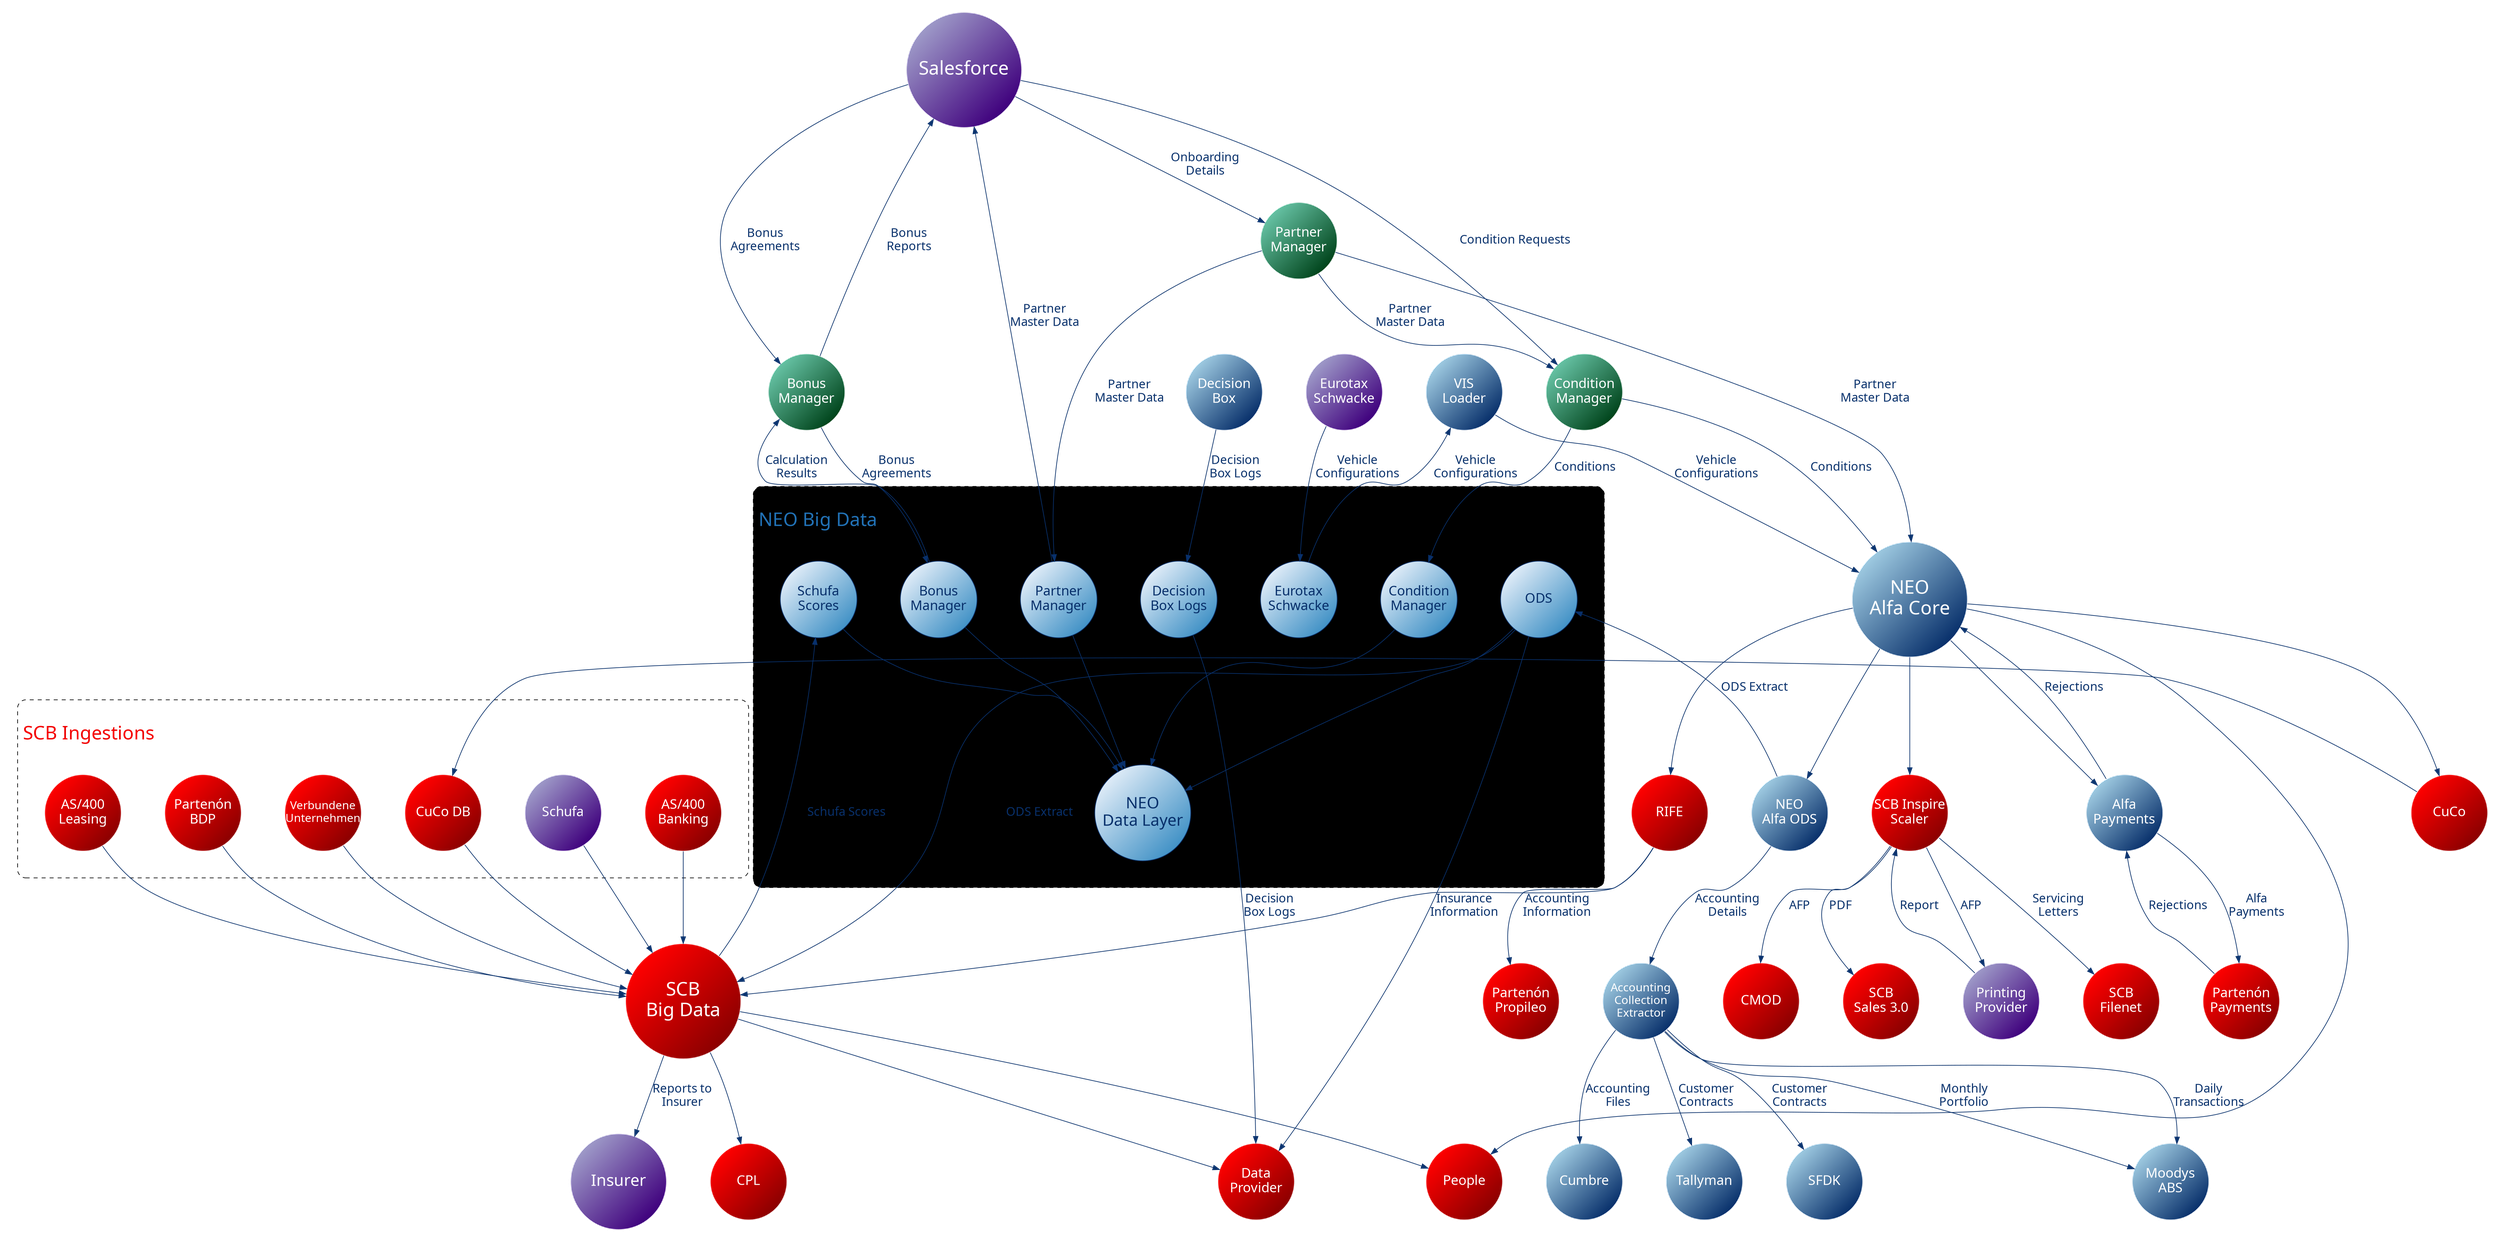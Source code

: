 digraph graph_name {
      graph [
          charset = "UTF-8",
          //label = "NEO Dataflows",
          labelloc = "t",
          labeljust = "c",
          colorscheme = "blues9",
          bgcolor = "transparent",
          fontpath = "/usr/local/share/fonts",
          fontname = "Calibri",
          fontcolor = 9,
          fontsize = 64,
          style = "filled",
          rankdir = TB,
          margin = 0.2,
          splines = spline,
          ranksep = 1.0,
          nodesep = 0.9
      ];

      node [
          shape = circle,
          colorscheme = "blues9",
          style = "filled",
          fontname = "Calibri",
          fontsize = 20,
          fontcolor = white,
          color = "white",
          fillcolor = "4:9",
          fixedsize = true,
          gradientangle = 315,
          height = 1.6,
          width = 1.6
      ];

      edge [
          colorscheme = "blues9",
          arrowhead = normal,
          style = solid,
          fontname = "Calibri",
          fontsize = 18,
          fontcolor = 9,
          color = 9,
          labelfloat = false,
          labeldistance = 25,
          labelangle = 1,
          labeljust = "c"
      ];

    //Node definitions
    scb_bd [label = "SCB\nBig Data", colorscheme = "X11", fillcolor = "red:red4", height = 2.4, width = 2.4, fontsize = 28];
    scb_cpl [label = "CPL", colorscheme = "X11", fillcolor = "red:red4"];
    scb_dp [label = "Data\nProvider", colorscheme = "X11", fillcolor = "red:red4"];

    subgraph cluster_scb_ingestion {
        label = "\nSCB Ingestions";
        labelloc = "t";
        labeljust = "l";
        fontsize = 28;
        colorscheme = "X11";
        fontcolor = "red2";
        style = "rounded,dashed";
        margin = 40;
    
        scb_as400b [label = "AS/400\nBanking", colorscheme = "X11", fillcolor = "red:red4"];
        scb_as400l [label = "AS/400\nLeasing", colorscheme = "X11", fillcolor = "red:red4"];
        scb_ptn_bdp [label = "Partenón\nBDP", colorscheme = "X11", fillcolor = "red:red4"];
        scb_vu [label = "Verbundene\nUnternehmen", fontsize = 17, colorscheme = "X11", fillcolor = "red:red4"];
        scb_cuco_db [label = "CuCo DB", colorscheme = "X11", fillcolor = "red:red4"];
        ext_schufa [label = "Schufa", colorscheme = "purples9", fillcolor = "5:9"];
    }

    scb_cuco [label = "CuCo", colorscheme = "X11", fillcolor = "red:red4"];
    scb_people [label = "People", colorscheme = "X11", fillcolor = "red:red4"];
    scb_inspire [label = "SCB Inspire\nScaler", colorscheme = "X11", fillcolor = "red:red4"];
    scb_sales30 [label = "SCB\nSales 3.0", colorscheme = "X11", fillcolor = "red:red4"];
    scb_filenet [label = "SCB\nFilenet", colorscheme = "X11", fillcolor = "red:red4"];
    scb_cmod [label = "CMOD", colorscheme = "X11", fillcolor = "red:red4"];
    scb_rife [label = "RIFE", colorscheme = "X11", fillcolor = "red:red4"];

    sf [label = "Salesforce", colorscheme = "purples9", fillcolor = "5:9", height = 2.4, width = 2.4, fontsize = 28];

    subgraph cluster_neo_bd {
        label = "\nNEO Big Data";
        labelloc = "t";
        labeljust = "l";
        fontsize = 28;
        colorscheme = "blues9";
        fontcolor = 7;
        style = "rounded,dashed";
        margin = 40;
        
        neo_bd_ndl [label = "NEO\nData Layer", height = 2, width = 2, fontsize = 24, colorscheme = "blues9", color = 9, fontcolor = 9, fillcolor = "2:6"];
        neo_bd_ods [label = "ODS", colorscheme = "blues9", color = 9, fontcolor = 9, fillcolor = "2:6"];
        neo_bd_pm [label = "Partner\nManager", colorscheme = "blues9", color = 9, fontcolor = 9, fillcolor = "2:6"];
        neo_bd_cm [label = "Condition\nManager", colorscheme = "blues9", color = 9, fontcolor = 9, fillcolor = "2:6"];
        neo_bd_bm [label = "Bonus\nManager", colorscheme = "blues9", color = 9, fontcolor = 9, fillcolor = "2:6"];
        neo_bd_schufa [label = "Schufa\nScores", colorscheme = "blues9", color = 9, fontcolor = 9, fillcolor = "2:6"];
        neo_bd_schwacke [label = "Eurotax\nSchwacke", colorscheme = "blues9", color = 9, fontcolor = 9, fillcolor = "2:6"];
        neo_bd_db_logs [label = "Decision\nBox Logs", colorscheme = "blues9", color = 9, fontcolor = 9, fillcolor = "2:6"];
        neo_bd_ods -> neo_bd_ndl;
        neo_bd_pm -> neo_bd_ndl;
        neo_bd_cm -> neo_bd_ndl;
        neo_bd_bm -> neo_bd_ndl;
        neo_bd_schufa -> neo_bd_ndl;
    }

    neo_pm [label = "Partner\nManager", colorscheme = "bugn9", fillcolor = "5:9"];
    neo_cm [label = "Condition\nManager", colorscheme = "bugn9", fillcolor = "5:9"];
    neo_bm [label = "Bonus\nManager", colorscheme = "bugn9", fillcolor = "5:9"];
    neo_alfa_core [label = "NEO\nAlfa Core", height = 2.4, width = 2.4, fontsize = 28];
    neo_alfa_ods [label = "NEO\nAlfa ODS"];
    neo_alfa_payments_connector [label = "Alfa\nPayments"];
    neo_ace [label = "Accounting\nCollection\nExtractor", fontsize = 17];
    neo_vis [label = "VIS\nLoader"];
    neo_db [label = "Decision\nBox"];

    ptn_payments [label = "Partenón\nPayments", colorscheme = "X11", fillcolor = "red:red4"];
    ptn_propileo [label = "Partenón\nPropileo", colorscheme = "X11", fillcolor = "red:red4"];

    ext_printing_provider [label = "Printing\nProvider", colorscheme = "purples9", fillcolor = "5:9"];
    ext_schwacke [label = "Eurotax\nSchwacke", colorscheme = "purples9", fillcolor = "5:9"];
    ext_insurer [label = "Insurer", height = 2, width = 2, fontsize = 24, colorscheme = "purples9", fillcolor = "5:9"];


    //Edge definitions
    scb_as400b -> scb_bd;
    scb_as400l -> scb_bd;
    scb_ptn_bdp -> scb_bd;
    scb_cuco_db -> scb_bd;
    scb_vu -> scb_bd;
    ext_schufa -> scb_bd;
    ext_schwacke -> neo_bd_schwacke [label = "Vehicle\nConfigurations"];
    neo_bd_schwacke -> neo_vis [label = "Vehicle\nConfigurations"];
    neo_vis -> neo_alfa_core [label = "Vehicle\nConfigurations"];

    sf -> neo_pm [label = "Onboarding\nDetails"];
    sf -> neo_bm [label = "Bonus\nAgreements"];
    sf -> neo_cm [label = "Condition Requests"];

    neo_pm -> neo_alfa_core [label = "Partner\nMaster Data"];
    neo_pm -> neo_cm [label = "Partner\nMaster Data"];
    neo_pm -> neo_bd_pm [label = "Partner\nMaster Data"];
    neo_bd_pm -> sf [label = "Partner\nMaster Data"];
    neo_bm -> neo_bd_bm [label = "Bonus\nAgreements"];
    neo_bd_bm -> neo_bm [label = "Calculation\nResults"]
    neo_bm -> sf [label = "Bonus\nReports"];
    neo_cm -> neo_bd_cm [label = "Conditions"];
    neo_cm -> neo_alfa_core [label = "Conditions"];

    neo_db -> neo_bd_db_logs [label = "Decision\nBox Logs"];
    neo_bd_db_logs -> scb_dp [label = "Decision\nBox Logs"];

    neo_alfa_core -> neo_alfa_payments_connector;
    neo_alfa_core -> scb_inspire;
    neo_alfa_core -> scb_cuco;
    scb_cuco -> scb_cuco_db;
    neo_alfa_core -> scb_people;
    neo_alfa_core -> neo_alfa_ods;
    neo_alfa_core -> scb_rife;
    scb_rife -> ptn_propileo [label="Accounting\nInformation"];
    scb_rife -> scb_bd [label="Insurance\nInformation"];
    scb_inspire -> scb_filenet [label = "Servicing\nLetters"];
    scb_inspire -> scb_cmod [label = "AFP"];
    scb_inspire -> scb_sales30 [label = "PDF"];
    scb_inspire -> ext_printing_provider [label = "AFP"];
    ext_printing_provider -> scb_inspire[label = "Report"];

    neo_alfa_payments_connector  -> ptn_payments [label = "Alfa\nPayments"];
    ptn_payments  -> neo_alfa_payments_connector [label = "Rejections"];
    neo_alfa_payments_connector -> neo_alfa_core [label = "Rejections"];

    neo_alfa_ods -> neo_bd_ods [label = "ODS Extract"];
    neo_bd_ods -> scb_bd [label = "ODS Extract"];
    neo_bd_ods -> scb_dp;

    scb_bd -> scb_cpl;
    scb_bd -> scb_dp;
    scb_bd -> scb_people;
    scb_bd -> neo_bd_schufa [label = "Schufa Scores"];
    scb_bd -> ext_insurer [label="Reports to\nInsurer"];

    neo_alfa_ods -> neo_ace [label = "Accounting\nDetails"];
    neo_ace -> Cumbre [label = "Accounting\nFiles"];
    neo_ace -> Tallyman [label = "Customer\nContracts"];
    neo_ace -> SFDK [label = "Customer\nContracts"];
    neo_ace -> "Moodys\nABS" [label = "Daily\nTransactions"];
    neo_ace -> "Moodys\nABS" [label = "Monthly\nPortfolio"];
}
